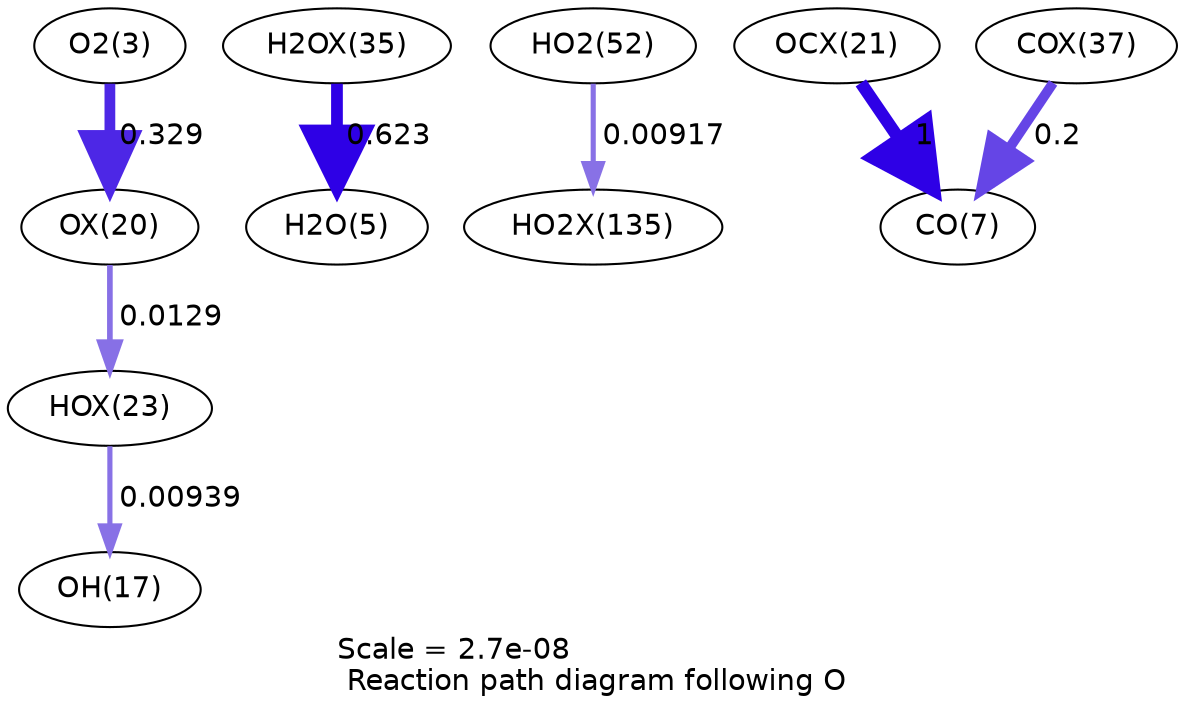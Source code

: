 digraph reaction_paths {
center=1;
s5 -> s44[fontname="Helvetica", penwidth=5.16, arrowsize=2.58, color="0.7, 0.829, 0.9"
, label=" 0.329"];
s44 -> s47[fontname="Helvetica", penwidth=2.72, arrowsize=1.36, color="0.7, 0.513, 0.9"
, label=" 0.0129"];
s47 -> s19[fontname="Helvetica", penwidth=2.48, arrowsize=1.24, color="0.7, 0.509, 0.9"
, label=" 0.00939"];
s53 -> s7[fontname="Helvetica", penwidth=5.64, arrowsize=2.82, color="0.7, 1.12, 0.9"
, label=" 0.623"];
s21 -> s66[fontname="Helvetica", penwidth=2.46, arrowsize=1.23, color="0.7, 0.509, 0.9"
, label=" 0.00917"];
s45 -> s9[fontname="Helvetica", penwidth=6, arrowsize=3, color="0.7, 1.5, 0.9"
, label=" 1"];
s55 -> s9[fontname="Helvetica", penwidth=4.78, arrowsize=2.39, color="0.7, 0.7, 0.9"
, label=" 0.2"];
s5 [ fontname="Helvetica", label="O2(3)"];
s7 [ fontname="Helvetica", label="H2O(5)"];
s9 [ fontname="Helvetica", label="CO(7)"];
s19 [ fontname="Helvetica", label="OH(17)"];
s21 [ fontname="Helvetica", label="HO2(52)"];
s44 [ fontname="Helvetica", label="OX(20)"];
s45 [ fontname="Helvetica", label="OCX(21)"];
s47 [ fontname="Helvetica", label="HOX(23)"];
s53 [ fontname="Helvetica", label="H2OX(35)"];
s55 [ fontname="Helvetica", label="COX(37)"];
s66 [ fontname="Helvetica", label="HO2X(135)"];
 label = "Scale = 2.7e-08\l Reaction path diagram following O";
 fontname = "Helvetica";
}
